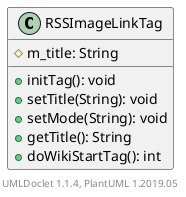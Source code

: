 @startuml

    class RSSImageLinkTag [[RSSImageLinkTag.html]] {
        #m_title: String
        +initTag(): void
        +setTitle(String): void
        +setMode(String): void
        +getTitle(): String
        +doWikiStartTag(): int
    }


    center footer UMLDoclet 1.1.4, PlantUML 1.2019.05
@enduml
